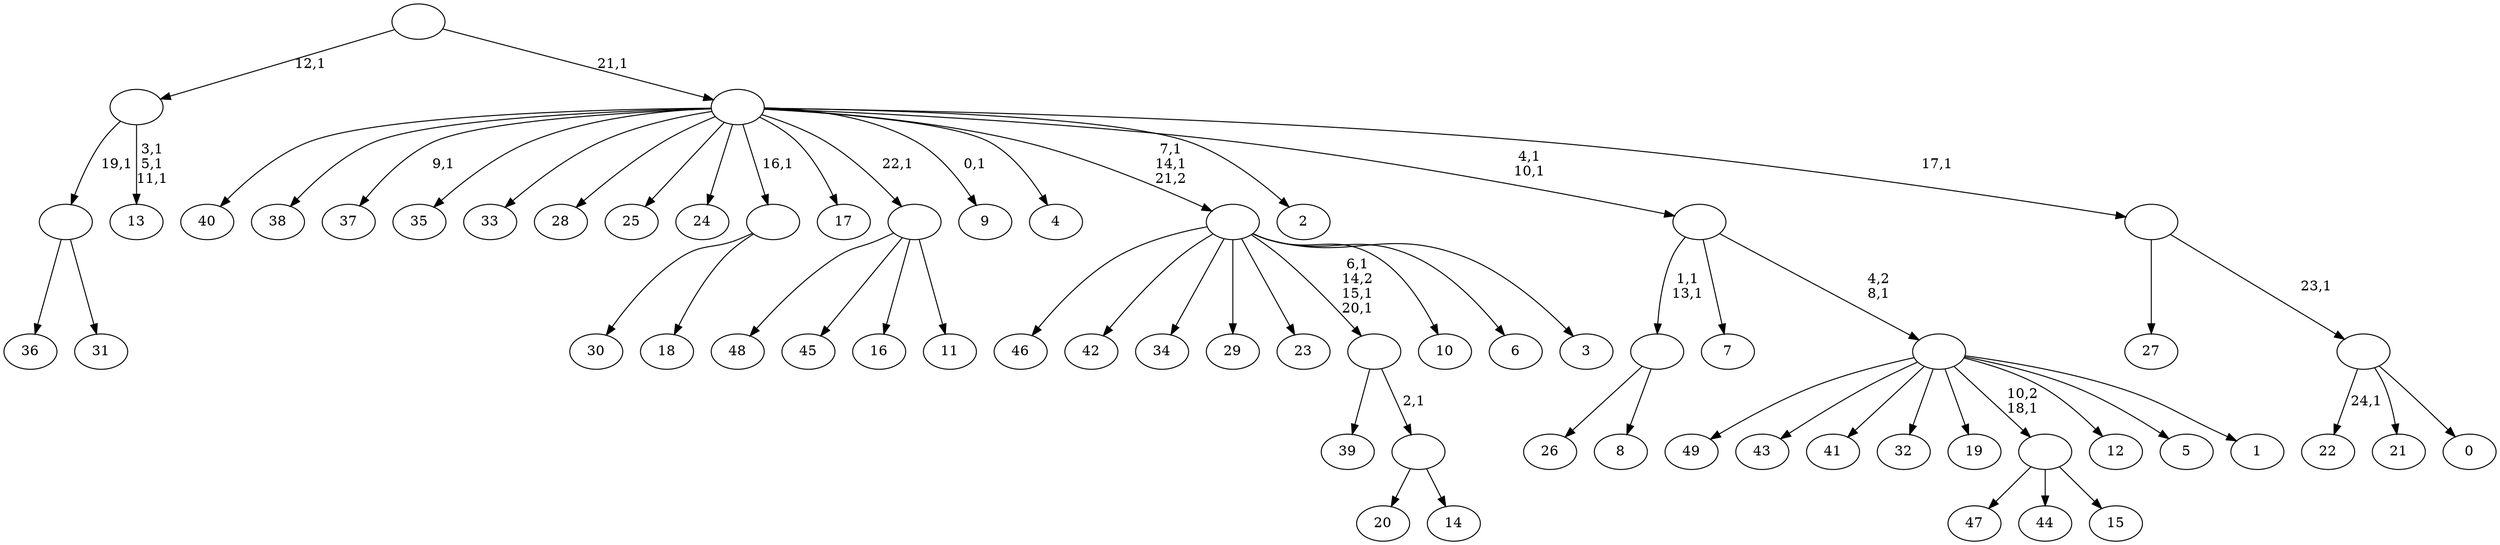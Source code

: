 digraph T {
	75 [label="49"]
	74 [label="48"]
	73 [label="47"]
	72 [label="46"]
	71 [label="45"]
	70 [label="44"]
	69 [label="43"]
	68 [label="42"]
	67 [label="41"]
	66 [label="40"]
	65 [label="39"]
	64 [label="38"]
	63 [label="37"]
	61 [label="36"]
	60 [label="35"]
	59 [label="34"]
	58 [label="33"]
	57 [label="32"]
	56 [label="31"]
	55 [label=""]
	54 [label="30"]
	53 [label="29"]
	52 [label="28"]
	51 [label="27"]
	50 [label="26"]
	49 [label="25"]
	48 [label="24"]
	47 [label="23"]
	46 [label="22"]
	44 [label="21"]
	43 [label="20"]
	42 [label="19"]
	41 [label="18"]
	40 [label=""]
	39 [label="17"]
	38 [label="16"]
	37 [label="15"]
	36 [label=""]
	35 [label="14"]
	34 [label=""]
	33 [label=""]
	30 [label="13"]
	26 [label=""]
	25 [label="12"]
	24 [label="11"]
	23 [label=""]
	22 [label="10"]
	21 [label="9"]
	19 [label="8"]
	18 [label=""]
	16 [label="7"]
	15 [label="6"]
	14 [label="5"]
	13 [label="4"]
	12 [label="3"]
	11 [label=""]
	9 [label="2"]
	8 [label="1"]
	7 [label=""]
	6 [label=""]
	4 [label="0"]
	3 [label=""]
	2 [label=""]
	1 [label=""]
	0 [label=""]
	55 -> 61 [label=""]
	55 -> 56 [label=""]
	40 -> 54 [label=""]
	40 -> 41 [label=""]
	36 -> 73 [label=""]
	36 -> 70 [label=""]
	36 -> 37 [label=""]
	34 -> 43 [label=""]
	34 -> 35 [label=""]
	33 -> 65 [label=""]
	33 -> 34 [label="2,1"]
	26 -> 30 [label="3,1\n5,1\n11,1"]
	26 -> 55 [label="19,1"]
	23 -> 74 [label=""]
	23 -> 71 [label=""]
	23 -> 38 [label=""]
	23 -> 24 [label=""]
	18 -> 50 [label=""]
	18 -> 19 [label=""]
	11 -> 33 [label="6,1\n14,2\n15,1\n20,1"]
	11 -> 72 [label=""]
	11 -> 68 [label=""]
	11 -> 59 [label=""]
	11 -> 53 [label=""]
	11 -> 47 [label=""]
	11 -> 22 [label=""]
	11 -> 15 [label=""]
	11 -> 12 [label=""]
	7 -> 75 [label=""]
	7 -> 69 [label=""]
	7 -> 67 [label=""]
	7 -> 57 [label=""]
	7 -> 42 [label=""]
	7 -> 36 [label="10,2\n18,1"]
	7 -> 25 [label=""]
	7 -> 14 [label=""]
	7 -> 8 [label=""]
	6 -> 18 [label="1,1\n13,1"]
	6 -> 16 [label=""]
	6 -> 7 [label="4,2\n8,1"]
	3 -> 46 [label="24,1"]
	3 -> 44 [label=""]
	3 -> 4 [label=""]
	2 -> 51 [label=""]
	2 -> 3 [label="23,1"]
	1 -> 6 [label="4,1\n10,1"]
	1 -> 11 [label="7,1\n14,1\n21,2"]
	1 -> 21 [label="0,1"]
	1 -> 63 [label="9,1"]
	1 -> 66 [label=""]
	1 -> 64 [label=""]
	1 -> 60 [label=""]
	1 -> 58 [label=""]
	1 -> 52 [label=""]
	1 -> 49 [label=""]
	1 -> 48 [label=""]
	1 -> 40 [label="16,1"]
	1 -> 39 [label=""]
	1 -> 23 [label="22,1"]
	1 -> 13 [label=""]
	1 -> 9 [label=""]
	1 -> 2 [label="17,1"]
	0 -> 26 [label="12,1"]
	0 -> 1 [label="21,1"]
}
